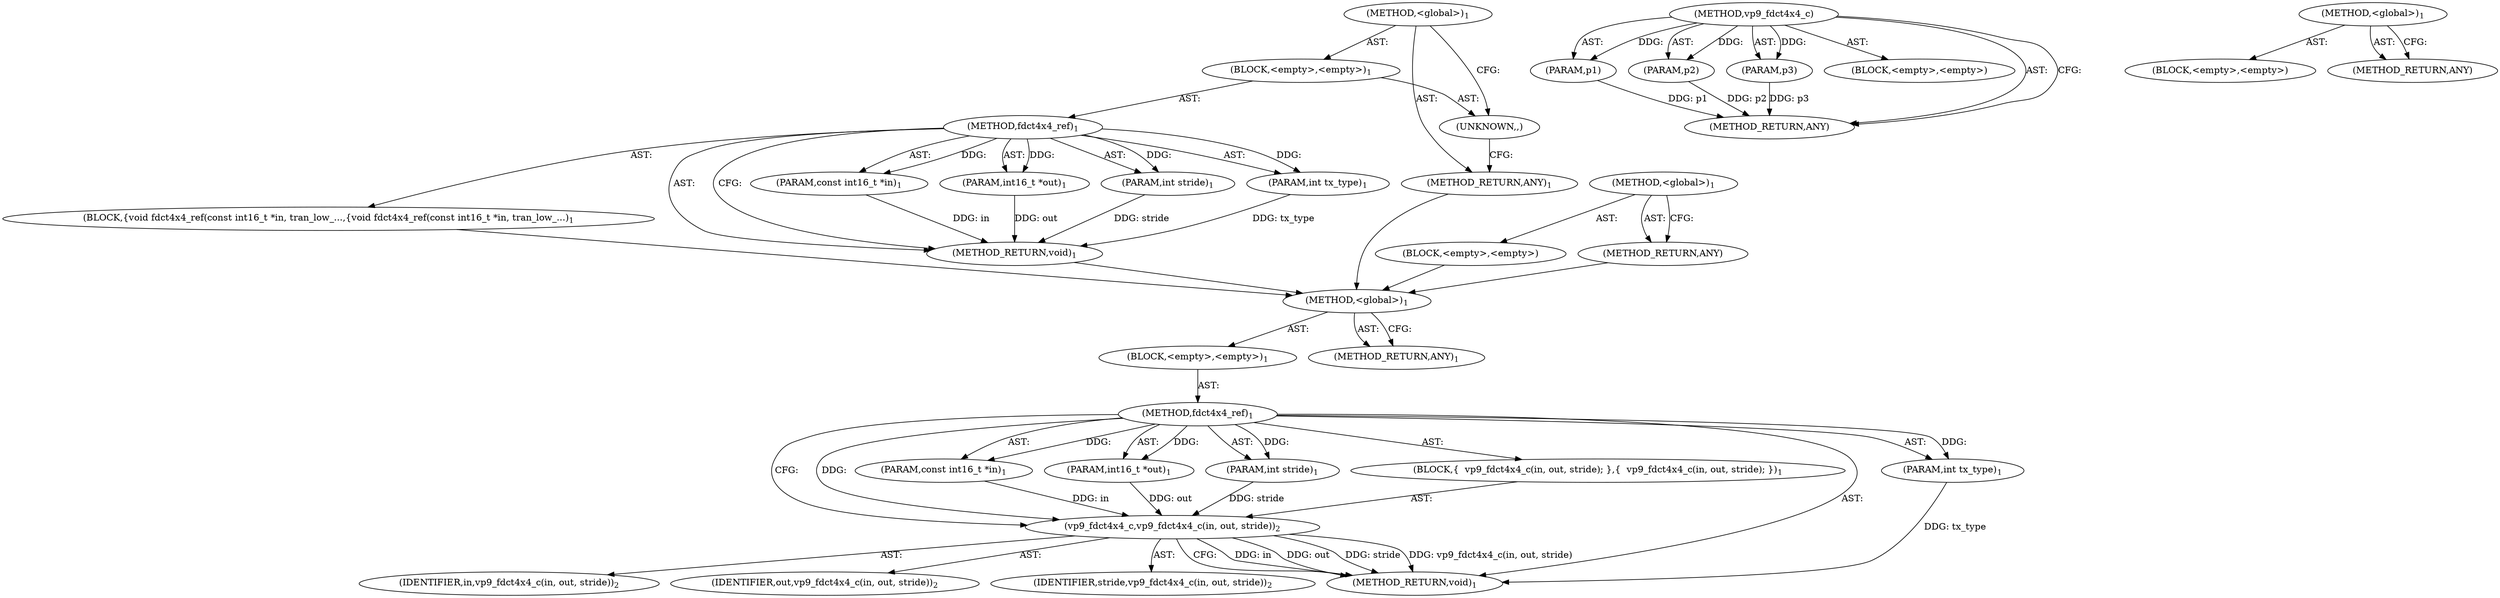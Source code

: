 digraph "&lt;global&gt;" {
vulnerable_6 [label=<(METHOD,&lt;global&gt;)<SUB>1</SUB>>];
vulnerable_7 [label=<(BLOCK,&lt;empty&gt;,&lt;empty&gt;)<SUB>1</SUB>>];
vulnerable_8 [label=<(METHOD,fdct4x4_ref)<SUB>1</SUB>>];
vulnerable_9 [label=<(PARAM,const int16_t *in)<SUB>1</SUB>>];
vulnerable_10 [label=<(PARAM,int16_t *out)<SUB>1</SUB>>];
vulnerable_11 [label=<(PARAM,int stride)<SUB>1</SUB>>];
vulnerable_12 [label=<(PARAM,int tx_type)<SUB>1</SUB>>];
vulnerable_13 [label=<(BLOCK,{
  vp9_fdct4x4_c(in, out, stride);
 },{
  vp9_fdct4x4_c(in, out, stride);
 })<SUB>1</SUB>>];
vulnerable_14 [label=<(vp9_fdct4x4_c,vp9_fdct4x4_c(in, out, stride))<SUB>2</SUB>>];
vulnerable_15 [label=<(IDENTIFIER,in,vp9_fdct4x4_c(in, out, stride))<SUB>2</SUB>>];
vulnerable_16 [label=<(IDENTIFIER,out,vp9_fdct4x4_c(in, out, stride))<SUB>2</SUB>>];
vulnerable_17 [label=<(IDENTIFIER,stride,vp9_fdct4x4_c(in, out, stride))<SUB>2</SUB>>];
vulnerable_18 [label=<(METHOD_RETURN,void)<SUB>1</SUB>>];
vulnerable_20 [label=<(METHOD_RETURN,ANY)<SUB>1</SUB>>];
vulnerable_37 [label=<(METHOD,vp9_fdct4x4_c)>];
vulnerable_38 [label=<(PARAM,p1)>];
vulnerable_39 [label=<(PARAM,p2)>];
vulnerable_40 [label=<(PARAM,p3)>];
vulnerable_41 [label=<(BLOCK,&lt;empty&gt;,&lt;empty&gt;)>];
vulnerable_42 [label=<(METHOD_RETURN,ANY)>];
vulnerable_31 [label=<(METHOD,&lt;global&gt;)<SUB>1</SUB>>];
vulnerable_32 [label=<(BLOCK,&lt;empty&gt;,&lt;empty&gt;)>];
vulnerable_33 [label=<(METHOD_RETURN,ANY)>];
fixed_6 [label=<(METHOD,&lt;global&gt;)<SUB>1</SUB>>];
fixed_7 [label=<(BLOCK,&lt;empty&gt;,&lt;empty&gt;)<SUB>1</SUB>>];
fixed_8 [label=<(METHOD,fdct4x4_ref)<SUB>1</SUB>>];
fixed_9 [label=<(PARAM,const int16_t *in)<SUB>1</SUB>>];
fixed_10 [label=<(PARAM,int16_t *out)<SUB>1</SUB>>];
fixed_11 [label=<(PARAM,int stride)<SUB>1</SUB>>];
fixed_12 [label=<(PARAM,int tx_type)<SUB>1</SUB>>];
fixed_13 [label=<(BLOCK,{
void fdct4x4_ref(const int16_t *in, tran_low_...,{
void fdct4x4_ref(const int16_t *in, tran_low_...)<SUB>1</SUB>>];
fixed_14 [label=<(METHOD_RETURN,void)<SUB>1</SUB>>];
fixed_16 [label=<(UNKNOWN,,)>];
fixed_17 [label=<(METHOD_RETURN,ANY)<SUB>1</SUB>>];
fixed_28 [label=<(METHOD,&lt;global&gt;)<SUB>1</SUB>>];
fixed_29 [label=<(BLOCK,&lt;empty&gt;,&lt;empty&gt;)>];
fixed_30 [label=<(METHOD_RETURN,ANY)>];
vulnerable_6 -> vulnerable_7  [key=0, label="AST: "];
vulnerable_6 -> vulnerable_20  [key=0, label="AST: "];
vulnerable_6 -> vulnerable_20  [key=1, label="CFG: "];
vulnerable_7 -> vulnerable_8  [key=0, label="AST: "];
vulnerable_8 -> vulnerable_9  [key=0, label="AST: "];
vulnerable_8 -> vulnerable_9  [key=1, label="DDG: "];
vulnerable_8 -> vulnerable_10  [key=0, label="AST: "];
vulnerable_8 -> vulnerable_10  [key=1, label="DDG: "];
vulnerable_8 -> vulnerable_11  [key=0, label="AST: "];
vulnerable_8 -> vulnerable_11  [key=1, label="DDG: "];
vulnerable_8 -> vulnerable_12  [key=0, label="AST: "];
vulnerable_8 -> vulnerable_12  [key=1, label="DDG: "];
vulnerable_8 -> vulnerable_13  [key=0, label="AST: "];
vulnerable_8 -> vulnerable_18  [key=0, label="AST: "];
vulnerable_8 -> vulnerable_14  [key=0, label="CFG: "];
vulnerable_8 -> vulnerable_14  [key=1, label="DDG: "];
vulnerable_9 -> vulnerable_14  [key=0, label="DDG: in"];
vulnerable_10 -> vulnerable_14  [key=0, label="DDG: out"];
vulnerable_11 -> vulnerable_14  [key=0, label="DDG: stride"];
vulnerable_12 -> vulnerable_18  [key=0, label="DDG: tx_type"];
vulnerable_13 -> vulnerable_14  [key=0, label="AST: "];
vulnerable_14 -> vulnerable_15  [key=0, label="AST: "];
vulnerable_14 -> vulnerable_16  [key=0, label="AST: "];
vulnerable_14 -> vulnerable_17  [key=0, label="AST: "];
vulnerable_14 -> vulnerable_18  [key=0, label="CFG: "];
vulnerable_14 -> vulnerable_18  [key=1, label="DDG: in"];
vulnerable_14 -> vulnerable_18  [key=2, label="DDG: out"];
vulnerable_14 -> vulnerable_18  [key=3, label="DDG: stride"];
vulnerable_14 -> vulnerable_18  [key=4, label="DDG: vp9_fdct4x4_c(in, out, stride)"];
vulnerable_37 -> vulnerable_38  [key=0, label="AST: "];
vulnerable_37 -> vulnerable_38  [key=1, label="DDG: "];
vulnerable_37 -> vulnerable_41  [key=0, label="AST: "];
vulnerable_37 -> vulnerable_39  [key=0, label="AST: "];
vulnerable_37 -> vulnerable_39  [key=1, label="DDG: "];
vulnerable_37 -> vulnerable_42  [key=0, label="AST: "];
vulnerable_37 -> vulnerable_42  [key=1, label="CFG: "];
vulnerable_37 -> vulnerable_40  [key=0, label="AST: "];
vulnerable_37 -> vulnerable_40  [key=1, label="DDG: "];
vulnerable_38 -> vulnerable_42  [key=0, label="DDG: p1"];
vulnerable_39 -> vulnerable_42  [key=0, label="DDG: p2"];
vulnerable_40 -> vulnerable_42  [key=0, label="DDG: p3"];
vulnerable_31 -> vulnerable_32  [key=0, label="AST: "];
vulnerable_31 -> vulnerable_33  [key=0, label="AST: "];
vulnerable_31 -> vulnerable_33  [key=1, label="CFG: "];
fixed_6 -> fixed_7  [key=0, label="AST: "];
fixed_6 -> fixed_17  [key=0, label="AST: "];
fixed_6 -> fixed_16  [key=0, label="CFG: "];
fixed_7 -> fixed_8  [key=0, label="AST: "];
fixed_7 -> fixed_16  [key=0, label="AST: "];
fixed_8 -> fixed_9  [key=0, label="AST: "];
fixed_8 -> fixed_9  [key=1, label="DDG: "];
fixed_8 -> fixed_10  [key=0, label="AST: "];
fixed_8 -> fixed_10  [key=1, label="DDG: "];
fixed_8 -> fixed_11  [key=0, label="AST: "];
fixed_8 -> fixed_11  [key=1, label="DDG: "];
fixed_8 -> fixed_12  [key=0, label="AST: "];
fixed_8 -> fixed_12  [key=1, label="DDG: "];
fixed_8 -> fixed_13  [key=0, label="AST: "];
fixed_8 -> fixed_14  [key=0, label="AST: "];
fixed_8 -> fixed_14  [key=1, label="CFG: "];
fixed_9 -> fixed_14  [key=0, label="DDG: in"];
fixed_10 -> fixed_14  [key=0, label="DDG: out"];
fixed_11 -> fixed_14  [key=0, label="DDG: stride"];
fixed_12 -> fixed_14  [key=0, label="DDG: tx_type"];
fixed_13 -> vulnerable_6  [key=0];
fixed_14 -> vulnerable_6  [key=0];
fixed_16 -> fixed_17  [key=0, label="CFG: "];
fixed_17 -> vulnerable_6  [key=0];
fixed_28 -> fixed_29  [key=0, label="AST: "];
fixed_28 -> fixed_30  [key=0, label="AST: "];
fixed_28 -> fixed_30  [key=1, label="CFG: "];
fixed_29 -> vulnerable_6  [key=0];
fixed_30 -> vulnerable_6  [key=0];
}
